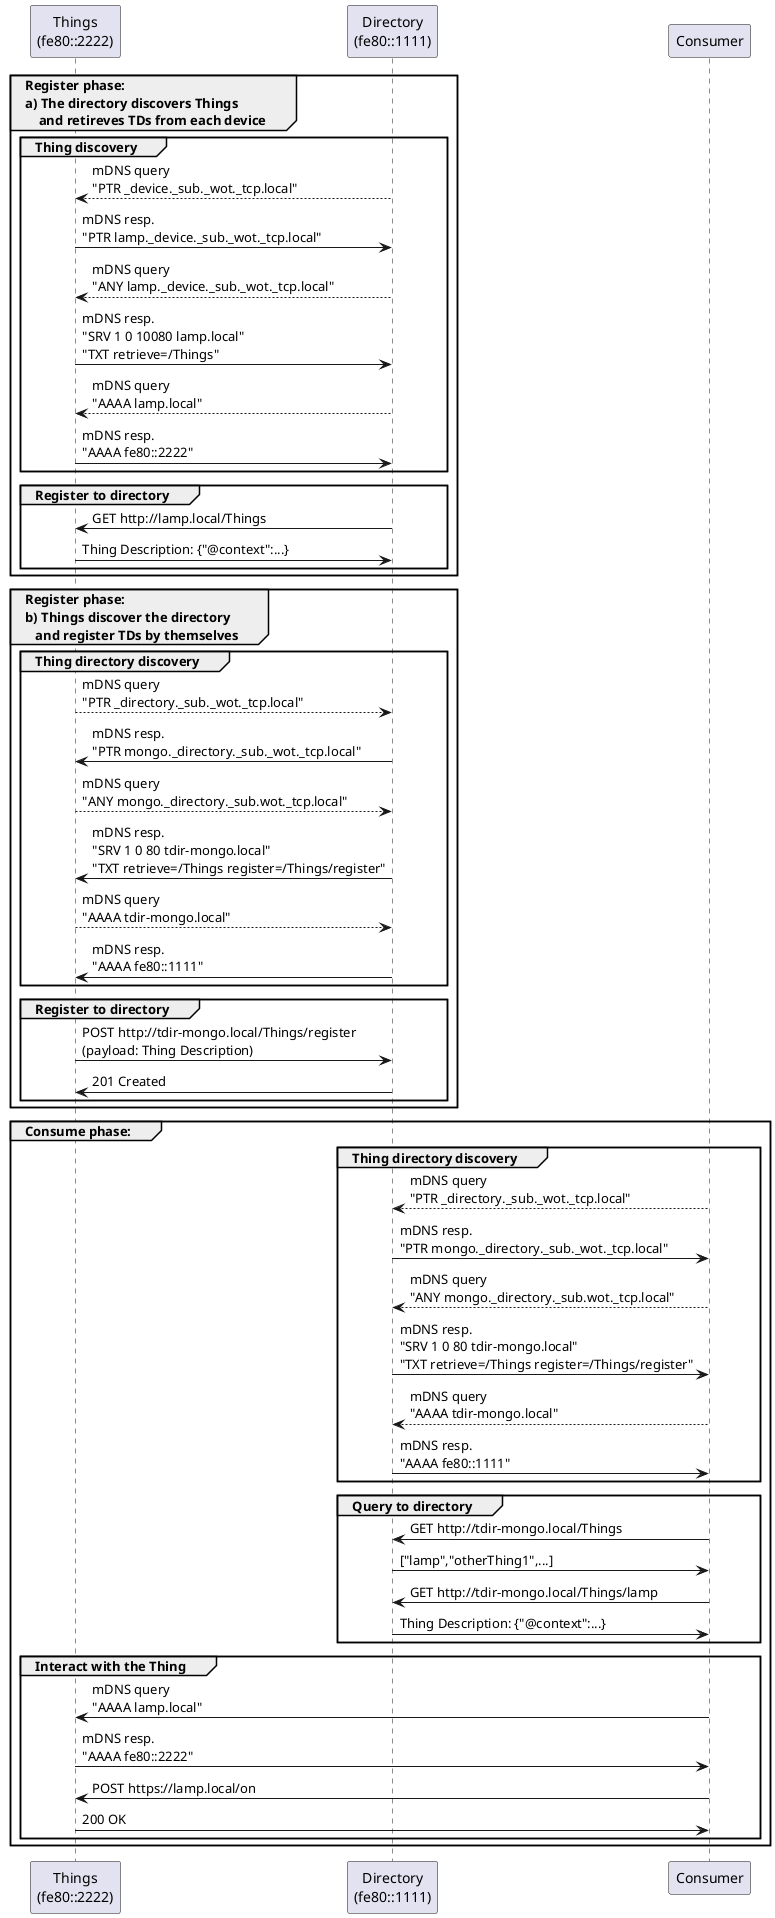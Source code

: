 @startuml
skinparam defaultFontName "Noto Sans"
 
participant "Things\n(fe80::2222)" as Thing 
participant "Directory\n(fe80::1111)" as Directory 
participant Consumer

group Register phase:\na) The directory discovers Things\n    and retireves TDs from each device
    group Thing discovery
        Directory --> Thing : mDNS query\n"PTR _device._sub._wot._tcp.local"
        Thing -> Directory  : mDNS resp.\n"PTR lamp._device._sub._wot._tcp.local"
        Directory --> Thing : mDNS query\n"ANY lamp._device._sub._wot._tcp.local"
        Thing -> Directory  : mDNS resp.\n"SRV 1 0 10080 lamp.local"\n"TXT retrieve=/Things"
        Directory --> Thing : mDNS query\n"AAAA lamp.local"
        Thing -> Directory  : mDNS resp.\n"AAAA fe80::2222"
    end
    group Register to directory
        Directory -> Thing  : GET http://lamp.local/Things
        Thing -> Directory  : Thing Description: {"@context":...}
    end
end 
group Register phase:\nb) Things discover the directory\n   and register TDs by themselves
    group Thing directory discovery
        Thing --> Directory : mDNS query\n"PTR _directory._sub._wot._tcp.local"
        Directory -> Thing  : mDNS resp.\n"PTR mongo._directory._sub._wot._tcp.local"
        Thing --> Directory : mDNS query\n"ANY mongo._directory._sub.wot._tcp.local"
        Directory -> Thing  : mDNS resp.\n"SRV 1 0 80 tdir-mongo.local"\n"TXT retrieve=/Things register=/Things/register"
        Thing --> Directory : mDNS query\n"AAAA tdir-mongo.local"
        Directory -> Thing  : mDNS resp.\n"AAAA fe80::1111"
    end
    group Register to directory
        Thing -> Directory  : POST http://tdir-mongo.local/Things/register\n(payload: Thing Description)
        Directory -> Thing  : 201 Created
    end
end
group Consume phase:
    group Thing directory discovery
        Consumer --> Directory : mDNS query\n"PTR _directory._sub._wot._tcp.local"
        Directory -> Consumer  : mDNS resp.\n"PTR mongo._directory._sub._wot._tcp.local"
        Consumer --> Directory : mDNS query\n"ANY mongo._directory._sub.wot._tcp.local"
        Directory -> Consumer  : mDNS resp.\n"SRV 1 0 80 tdir-mongo.local"\n"TXT retrieve=/Things register=/Things/register"
        Consumer --> Directory : mDNS query\n"AAAA tdir-mongo.local"
        Directory -> Consumer  : mDNS resp.\n"AAAA fe80::1111"
    end
    group Query to directory
        Consumer -> Directory  : GET http://tdir-mongo.local/Things
        Directory -> Consumer  : ["lamp","otherThing1",...]
        Consumer -> Directory  : GET http://tdir-mongo.local/Things/lamp
        Directory -> Consumer  : Thing Description: {"@context":...}
    end
    group Interact with the Thing
        Consumer -> Thing      : mDNS query\n"AAAA lamp.local"
        Thing -> Consumer      : mDNS resp.\n"AAAA fe80::2222"
        Consumer -> Thing      : POST https://lamp.local/on
        Thing -> Consumer      : 200 OK
    end
end
@enduml